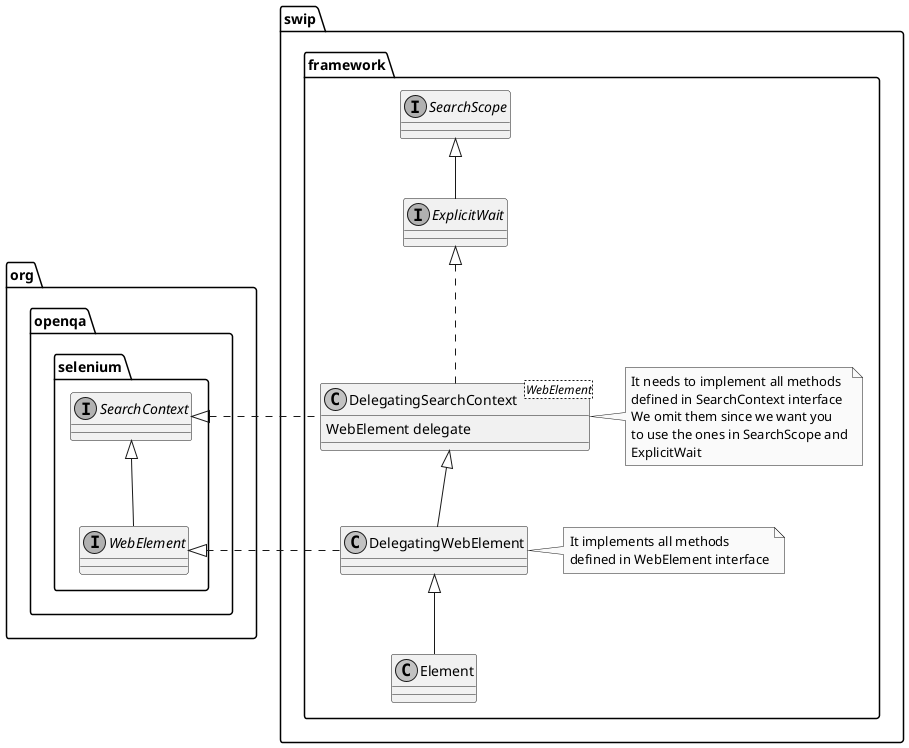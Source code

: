 @startuml

skinparam monochrome true
skinparam shadowing false

namespace org.openqa.selenium  {

    interface SearchContext
    interface WebElement

    SearchContext <|-- WebElement
}

namespace swip.framework {

    interface SearchScope

    interface ExplicitWait

    SearchScope <|-- ExplicitWait

    class DelegatingSearchContext<WebElement>

    ExplicitWait <|.. DelegatingSearchContext

    org.openqa.selenium.SearchContext <|. DelegatingSearchContext
    note right : It needs to implement all methods\ndefined in SearchContext interface\nWe omit them since we want you \nto use the ones in SearchScope and\nExplicitWait

    DelegatingSearchContext <|--  DelegatingWebElement
    note right : It implements all methods\ndefined in WebElement interface

    DelegatingWebElement <|-- Element

    org.openqa.selenium.WebElement <|.  DelegatingWebElement

    DelegatingSearchContext : WebElement delegate

}
@enduml
